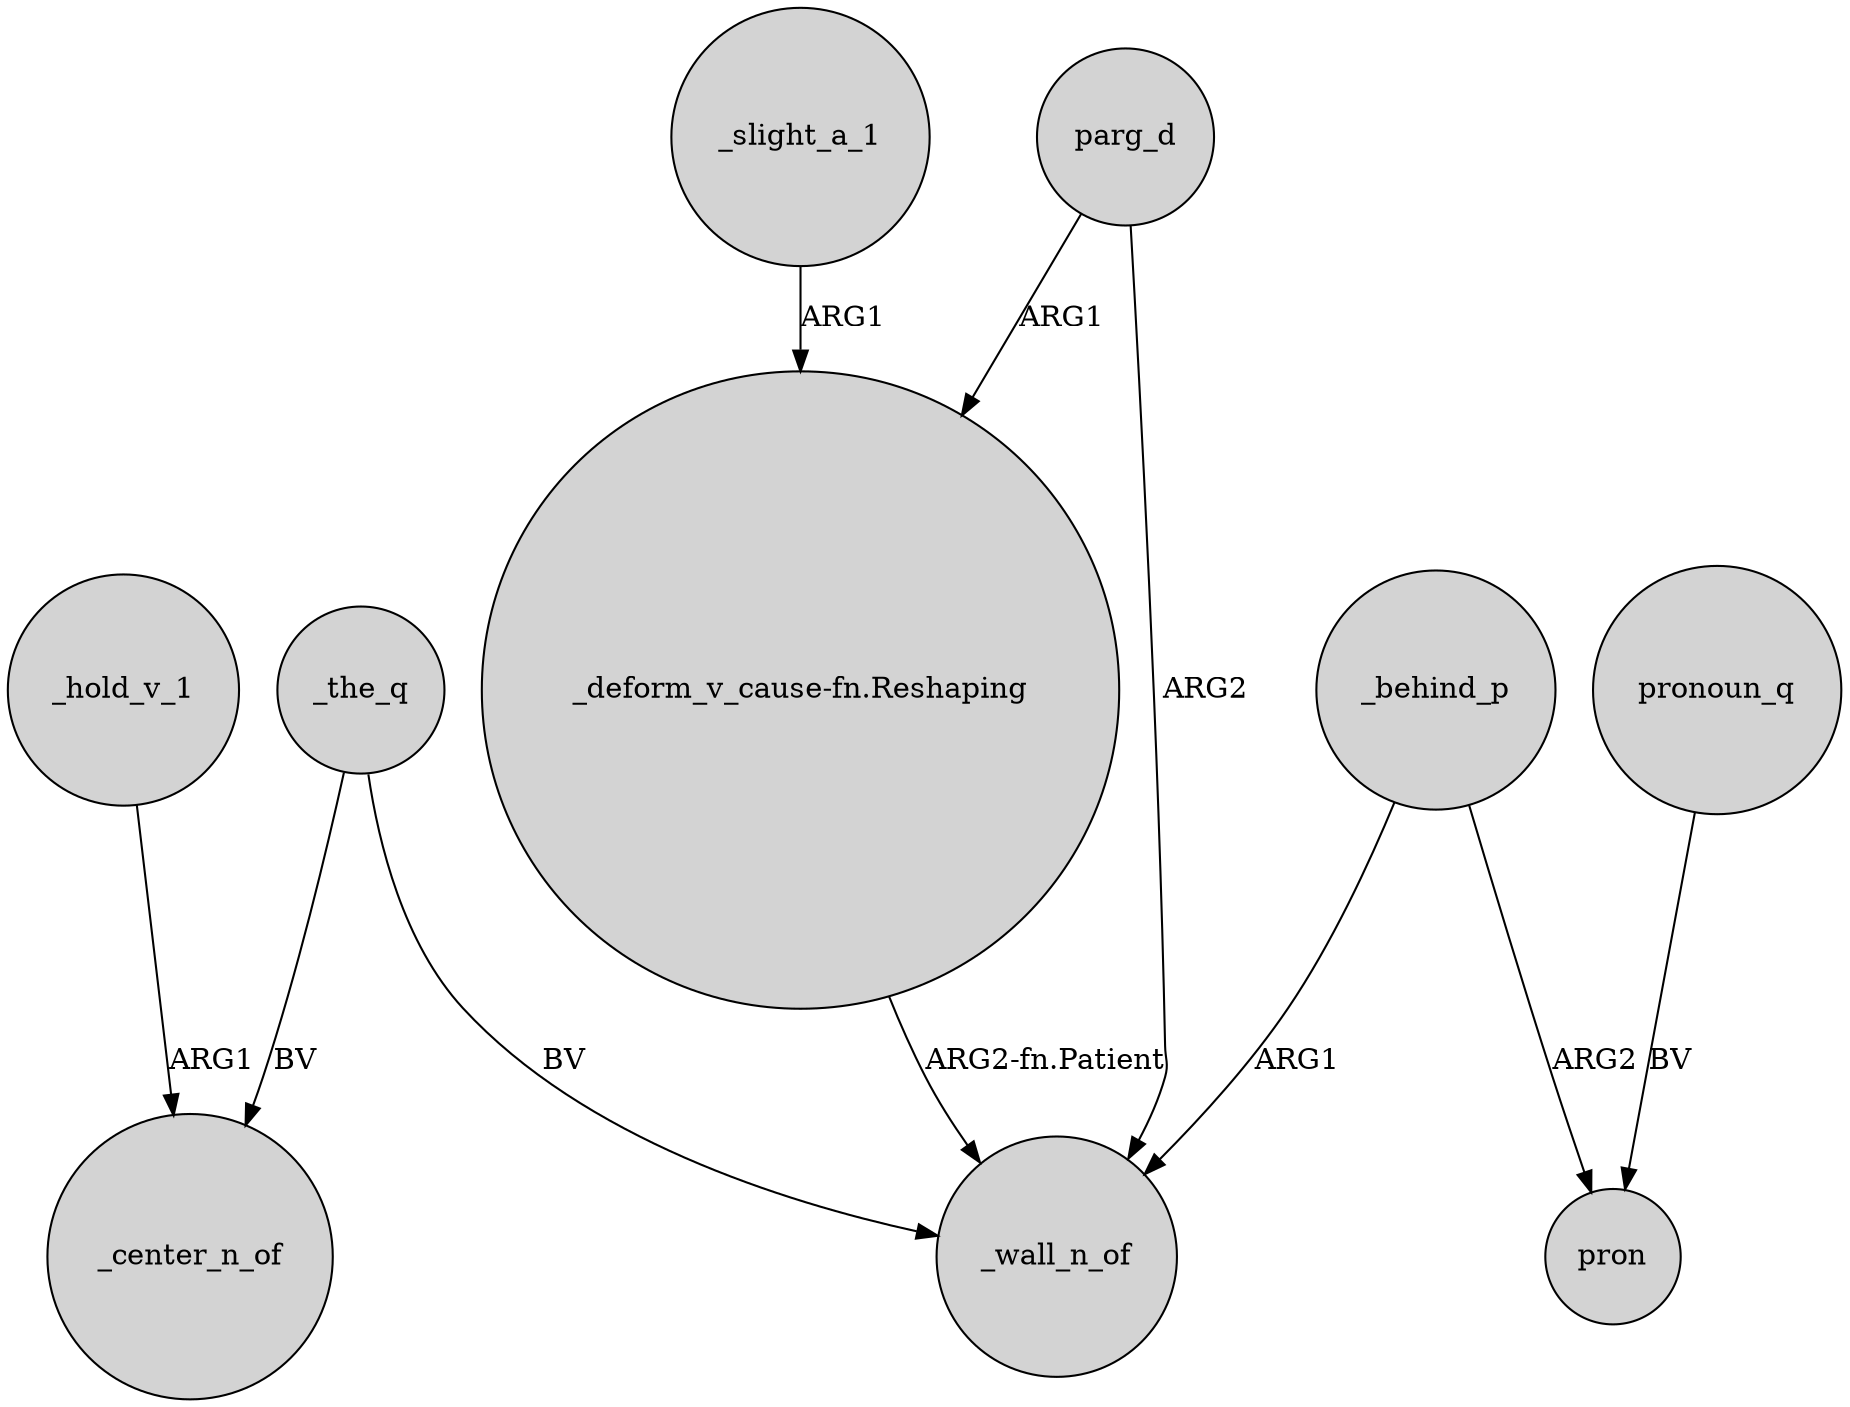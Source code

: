 digraph {
	node [shape=circle style=filled]
	_the_q -> _center_n_of [label=BV]
	_behind_p -> pron [label=ARG2]
	parg_d -> "_deform_v_cause-fn.Reshaping" [label=ARG1]
	_hold_v_1 -> _center_n_of [label=ARG1]
	_behind_p -> _wall_n_of [label=ARG1]
	"_deform_v_cause-fn.Reshaping" -> _wall_n_of [label="ARG2-fn.Patient"]
	_the_q -> _wall_n_of [label=BV]
	parg_d -> _wall_n_of [label=ARG2]
	_slight_a_1 -> "_deform_v_cause-fn.Reshaping" [label=ARG1]
	pronoun_q -> pron [label=BV]
}
